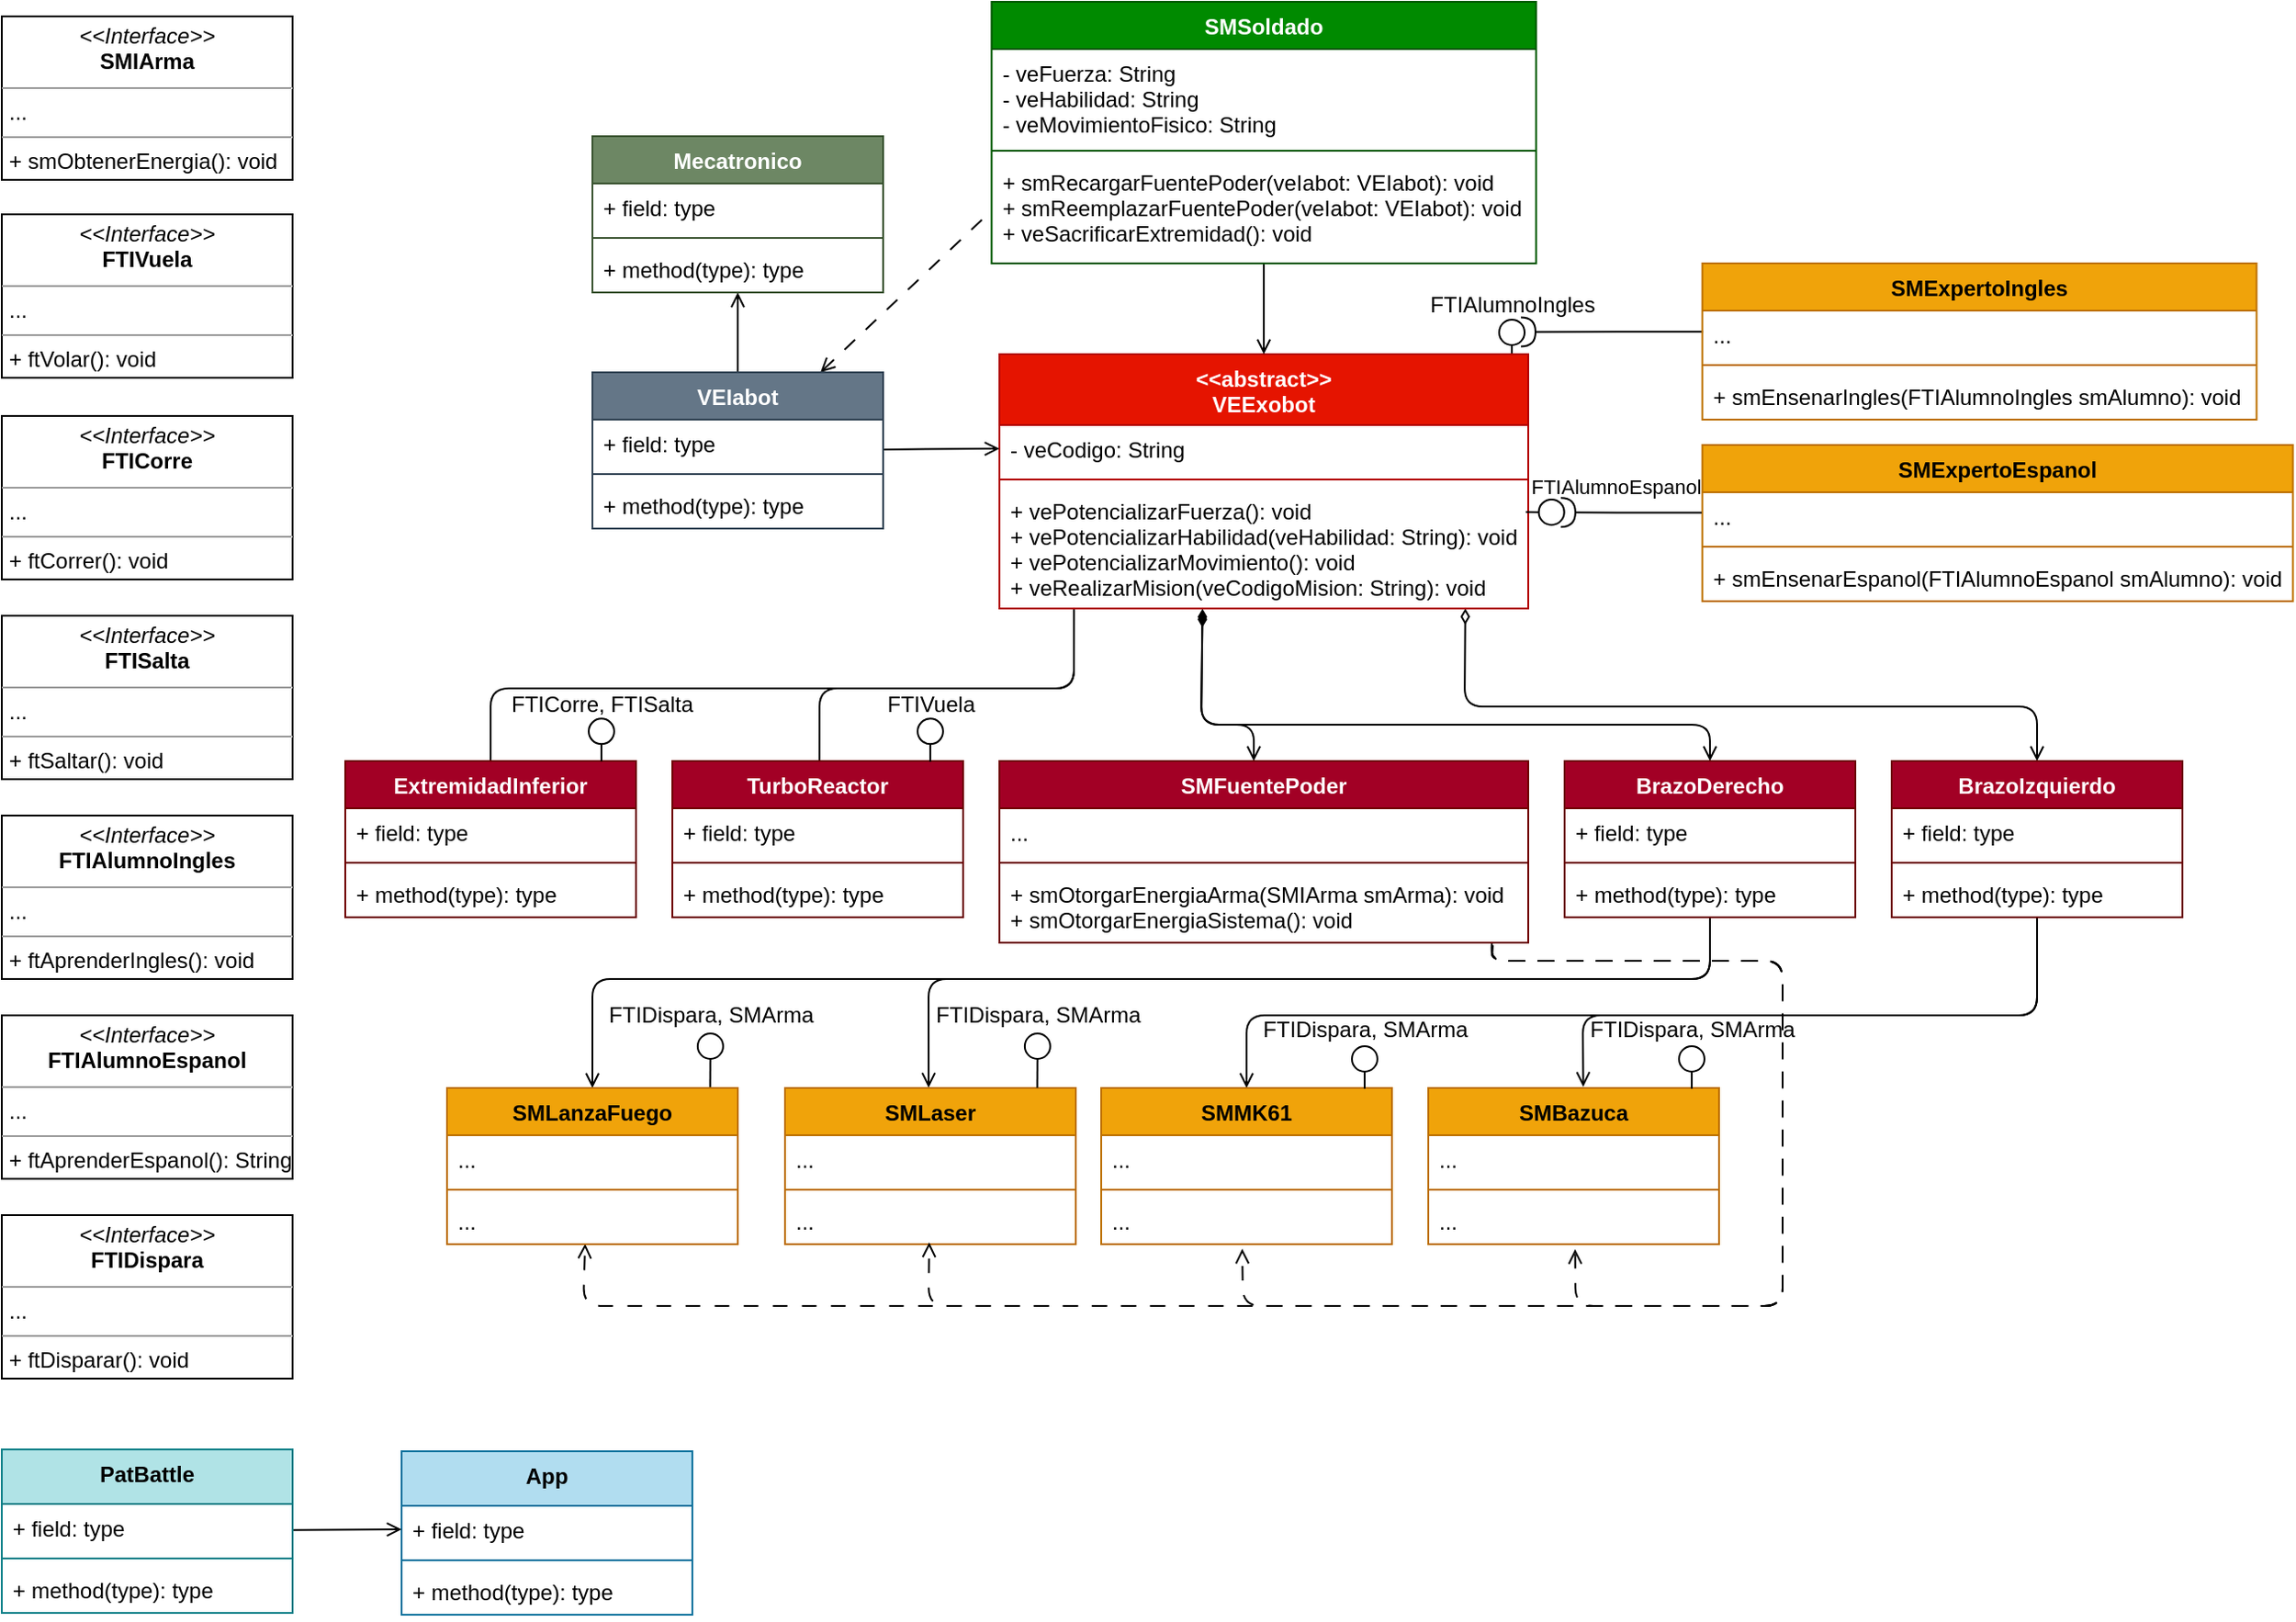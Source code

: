 <mxfile>
    <diagram id="Ngkt_RE7BkTY8LYu2mqX" name="Página-1">
        <mxGraphModel dx="354" dy="1169" grid="1" gridSize="10" guides="1" tooltips="1" connect="1" arrows="1" fold="1" page="1" pageScale="1" pageWidth="1169" pageHeight="827" background="#ffffff" math="0" shadow="0">
            <root>
                <mxCell id="0"/>
                <mxCell id="1" parent="0"/>
                <mxCell id="91" style="edgeStyle=none;html=1;strokeColor=#000000;endArrow=circle;endFill=0;" parent="1" edge="1">
                    <mxGeometry relative="1" as="geometry">
                        <mxPoint x="851" y="96" as="targetPoint"/>
                        <Array as="points">
                            <mxPoint x="851" y="96"/>
                        </Array>
                        <mxPoint x="851" y="116" as="sourcePoint"/>
                    </mxGeometry>
                </mxCell>
                <mxCell id="99" style="edgeStyle=none;html=1;entryX=0.5;entryY=0;entryDx=0;entryDy=0;strokeColor=#000000;fontColor=#000000;endArrow=none;endFill=0;exitX=0.141;exitY=1.009;exitDx=0;exitDy=0;exitPerimeter=0;" parent="1" source="5" target="26" edge="1">
                    <mxGeometry relative="1" as="geometry">
                        <Array as="points">
                            <mxPoint x="610" y="300"/>
                            <mxPoint x="289" y="300"/>
                        </Array>
                    </mxGeometry>
                </mxCell>
                <mxCell id="100" style="edgeStyle=none;html=1;entryX=0.506;entryY=-0.002;entryDx=0;entryDy=0;strokeColor=#000000;fontColor=#000000;endArrow=none;endFill=0;exitX=0.141;exitY=1.002;exitDx=0;exitDy=0;exitPerimeter=0;entryPerimeter=0;" parent="1" source="5" target="30" edge="1">
                    <mxGeometry relative="1" as="geometry">
                        <Array as="points">
                            <mxPoint x="610" y="300"/>
                            <mxPoint x="470" y="300"/>
                        </Array>
                    </mxGeometry>
                </mxCell>
                <mxCell id="101" style="edgeStyle=none;html=1;entryX=0.481;entryY=0;entryDx=0;entryDy=0;strokeColor=#000000;fontColor=#000000;endArrow=open;endFill=0;startArrow=diamondThin;startFill=1;exitX=0.384;exitY=1.023;exitDx=0;exitDy=0;exitPerimeter=0;entryPerimeter=0;" parent="1" source="5" target="34" edge="1">
                    <mxGeometry relative="1" as="geometry">
                        <Array as="points">
                            <mxPoint x="680" y="320"/>
                            <mxPoint x="709" y="320"/>
                        </Array>
                    </mxGeometry>
                </mxCell>
                <mxCell id="102" style="edgeStyle=none;html=1;entryX=0.5;entryY=0;entryDx=0;entryDy=0;strokeColor=#000000;fontColor=#000000;endArrow=open;endFill=0;startArrow=diamondThin;startFill=1;exitX=0.384;exitY=1.002;exitDx=0;exitDy=0;exitPerimeter=0;" parent="1" source="5" target="38" edge="1">
                    <mxGeometry relative="1" as="geometry">
                        <Array as="points">
                            <mxPoint x="680" y="320"/>
                            <mxPoint x="960" y="320"/>
                        </Array>
                        <mxPoint x="696" y="256" as="sourcePoint"/>
                    </mxGeometry>
                </mxCell>
                <mxCell id="103" style="edgeStyle=none;html=1;strokeColor=#000000;fontColor=#000000;startArrow=diamondThin;startFill=0;endArrow=open;endFill=0;exitX=0.881;exitY=1;exitDx=0;exitDy=0;exitPerimeter=0;entryX=0.5;entryY=0;entryDx=0;entryDy=0;" parent="1" source="5" target="42" edge="1">
                    <mxGeometry relative="1" as="geometry">
                        <mxPoint x="1010" y="330" as="targetPoint"/>
                        <Array as="points">
                            <mxPoint x="825" y="310"/>
                            <mxPoint x="1010" y="310"/>
                            <mxPoint x="1140" y="310"/>
                        </Array>
                    </mxGeometry>
                </mxCell>
                <mxCell id="2" value="&lt;&lt;abstract&gt;&gt;&#10;VEExobot" style="swimlane;fontStyle=1;align=center;verticalAlign=top;childLayout=stackLayout;horizontal=1;startSize=39;horizontalStack=0;resizeParent=1;resizeParentMax=0;resizeLast=0;collapsible=1;marginBottom=0;fillColor=#e51400;strokeColor=#B20000;fontColor=#ffffff;" parent="1" vertex="1">
                    <mxGeometry x="569" y="116" width="291" height="140" as="geometry"/>
                </mxCell>
                <mxCell id="3" value="- veCodigo: String" style="text;strokeColor=none;fillColor=none;align=left;verticalAlign=top;spacingLeft=4;spacingRight=4;overflow=hidden;rotatable=0;points=[[0,0.5],[1,0.5]];portConstraint=eastwest;fontColor=#000000;" parent="2" vertex="1">
                    <mxGeometry y="39" width="291" height="26" as="geometry"/>
                </mxCell>
                <mxCell id="4" value="" style="line;strokeWidth=1;fillColor=none;align=left;verticalAlign=middle;spacingTop=-1;spacingLeft=3;spacingRight=3;rotatable=0;labelPosition=right;points=[];portConstraint=eastwest;strokeColor=inherit;" parent="2" vertex="1">
                    <mxGeometry y="65" width="291" height="8" as="geometry"/>
                </mxCell>
                <mxCell id="5" value="+ vePotencializarFuerza(): void&#10;+ vePotencializarHabilidad(veHabilidad: String): void&#10;+ vePotencializarMovimiento(): void&#10;+ veRealizarMision(veCodigoMision: String): void" style="text;strokeColor=none;fillColor=none;align=left;verticalAlign=top;spacingLeft=4;spacingRight=4;overflow=hidden;rotatable=0;points=[[0,0.5],[1,0.5]];portConstraint=eastwest;fontColor=#000000;" parent="2" vertex="1">
                    <mxGeometry y="73" width="291" height="67" as="geometry"/>
                </mxCell>
                <mxCell id="87" style="edgeStyle=none;html=1;entryX=0.5;entryY=0;entryDx=0;entryDy=0;strokeColor=#000000;endArrow=open;endFill=0;" parent="1" source="6" target="2" edge="1">
                    <mxGeometry relative="1" as="geometry"/>
                </mxCell>
                <mxCell id="6" value="SMSoldado" style="swimlane;fontStyle=1;align=center;verticalAlign=top;childLayout=stackLayout;horizontal=1;startSize=26;horizontalStack=0;resizeParent=1;resizeParentMax=0;resizeLast=0;collapsible=1;marginBottom=0;fillColor=#008a00;strokeColor=#005700;fontColor=#ffffff;" parent="1" vertex="1">
                    <mxGeometry x="564.69" y="-78" width="299.63" height="144" as="geometry"/>
                </mxCell>
                <mxCell id="7" value="- veFuerza: String&#10;- veHabilidad: String&#10;- veMovimientoFisico: String" style="text;strokeColor=none;fillColor=none;align=left;verticalAlign=top;spacingLeft=4;spacingRight=4;overflow=hidden;rotatable=0;points=[[0,0.5],[1,0.5]];portConstraint=eastwest;fontColor=#000000;" parent="6" vertex="1">
                    <mxGeometry y="26" width="299.63" height="52" as="geometry"/>
                </mxCell>
                <mxCell id="8" value="" style="line;strokeWidth=1;fillColor=none;align=left;verticalAlign=middle;spacingTop=-1;spacingLeft=3;spacingRight=3;rotatable=0;labelPosition=right;points=[];portConstraint=eastwest;strokeColor=inherit;" parent="6" vertex="1">
                    <mxGeometry y="78" width="299.63" height="8" as="geometry"/>
                </mxCell>
                <mxCell id="9" value="+ smRecargarFuentePoder(veIabot: VEIabot): void&#10;+ smReemplazarFuentePoder(veIabot: VEIabot): void&#10;+ veSacrificarExtremidad(): void" style="text;strokeColor=none;fillColor=none;align=left;verticalAlign=top;spacingLeft=4;spacingRight=4;overflow=hidden;rotatable=0;points=[[0,0.5],[1,0.5]];portConstraint=eastwest;fontColor=#000000;" parent="6" vertex="1">
                    <mxGeometry y="86" width="299.63" height="58" as="geometry"/>
                </mxCell>
                <mxCell id="88" style="edgeStyle=none;html=1;entryX=0.5;entryY=1;entryDx=0;entryDy=0;strokeColor=#000000;endArrow=open;endFill=0;" parent="1" source="10" target="14" edge="1">
                    <mxGeometry relative="1" as="geometry"/>
                </mxCell>
                <mxCell id="89" style="edgeStyle=none;html=1;entryX=0;entryY=0.5;entryDx=0;entryDy=0;strokeColor=#000000;endArrow=open;endFill=0;" parent="1" source="10" target="3" edge="1">
                    <mxGeometry relative="1" as="geometry"/>
                </mxCell>
                <mxCell id="129" style="edgeStyle=none;html=1;entryX=0;entryY=0.5;entryDx=0;entryDy=0;fontColor=#000000;strokeColor=#000000;dashed=1;dashPattern=8 8;endArrow=none;endFill=0;startArrow=open;startFill=0;" parent="1" source="10" target="9" edge="1">
                    <mxGeometry relative="1" as="geometry">
                        <Array as="points"/>
                    </mxGeometry>
                </mxCell>
                <mxCell id="10" value="VEIabot" style="swimlane;fontStyle=1;align=center;verticalAlign=top;childLayout=stackLayout;horizontal=1;startSize=26;horizontalStack=0;resizeParent=1;resizeParentMax=0;resizeLast=0;collapsible=1;marginBottom=0;fillColor=#647687;strokeColor=#314354;fontColor=#ffffff;" parent="1" vertex="1">
                    <mxGeometry x="345" y="126" width="160" height="86" as="geometry"/>
                </mxCell>
                <mxCell id="11" value="+ field: type" style="text;strokeColor=none;fillColor=none;align=left;verticalAlign=top;spacingLeft=4;spacingRight=4;overflow=hidden;rotatable=0;points=[[0,0.5],[1,0.5]];portConstraint=eastwest;fontColor=#000000;" parent="10" vertex="1">
                    <mxGeometry y="26" width="160" height="26" as="geometry"/>
                </mxCell>
                <mxCell id="12" value="" style="line;strokeWidth=1;fillColor=none;align=left;verticalAlign=middle;spacingTop=-1;spacingLeft=3;spacingRight=3;rotatable=0;labelPosition=right;points=[];portConstraint=eastwest;strokeColor=inherit;" parent="10" vertex="1">
                    <mxGeometry y="52" width="160" height="8" as="geometry"/>
                </mxCell>
                <mxCell id="13" value="+ method(type): type" style="text;strokeColor=none;fillColor=none;align=left;verticalAlign=top;spacingLeft=4;spacingRight=4;overflow=hidden;rotatable=0;points=[[0,0.5],[1,0.5]];portConstraint=eastwest;fontColor=#000000;" parent="10" vertex="1">
                    <mxGeometry y="60" width="160" height="26" as="geometry"/>
                </mxCell>
                <mxCell id="14" value="Mecatronico" style="swimlane;fontStyle=1;align=center;verticalAlign=top;childLayout=stackLayout;horizontal=1;startSize=26;horizontalStack=0;resizeParent=1;resizeParentMax=0;resizeLast=0;collapsible=1;marginBottom=0;fillColor=#6d8764;strokeColor=#3A5431;fontColor=#ffffff;" parent="1" vertex="1">
                    <mxGeometry x="345" y="-4" width="160" height="86" as="geometry"/>
                </mxCell>
                <mxCell id="15" value="+ field: type" style="text;strokeColor=none;fillColor=none;align=left;verticalAlign=top;spacingLeft=4;spacingRight=4;overflow=hidden;rotatable=0;points=[[0,0.5],[1,0.5]];portConstraint=eastwest;fontColor=#000000;" parent="14" vertex="1">
                    <mxGeometry y="26" width="160" height="26" as="geometry"/>
                </mxCell>
                <mxCell id="16" value="" style="line;strokeWidth=1;fillColor=none;align=left;verticalAlign=middle;spacingTop=-1;spacingLeft=3;spacingRight=3;rotatable=0;labelPosition=right;points=[];portConstraint=eastwest;strokeColor=inherit;" parent="14" vertex="1">
                    <mxGeometry y="52" width="160" height="8" as="geometry"/>
                </mxCell>
                <mxCell id="17" value="+ method(type): type" style="text;strokeColor=none;fillColor=none;align=left;verticalAlign=top;spacingLeft=4;spacingRight=4;overflow=hidden;rotatable=0;points=[[0,0.5],[1,0.5]];portConstraint=eastwest;fontColor=#000000;" parent="14" vertex="1">
                    <mxGeometry y="60" width="160" height="26" as="geometry"/>
                </mxCell>
                <mxCell id="93" style="edgeStyle=none;html=1;strokeColor=#000000;fontColor=#000000;endArrow=halfCircle;endFill=0;entryX=0.732;entryY=1.09;entryDx=0;entryDy=0;entryPerimeter=0;exitX=0.001;exitY=0.446;exitDx=0;exitDy=0;exitPerimeter=0;" parent="1" source="19" edge="1">
                    <mxGeometry relative="1" as="geometry">
                        <mxPoint x="856" y="103.7" as="targetPoint"/>
                    </mxGeometry>
                </mxCell>
                <mxCell id="18" value="SMExpertoIngles" style="swimlane;fontStyle=1;align=center;verticalAlign=top;childLayout=stackLayout;horizontal=1;startSize=26;horizontalStack=0;resizeParent=1;resizeParentMax=0;resizeLast=0;collapsible=1;marginBottom=0;fillColor=#f0a30a;strokeColor=#BD7000;fontColor=#000000;" parent="1" vertex="1">
                    <mxGeometry x="955.8" y="66" width="305" height="86" as="geometry"/>
                </mxCell>
                <mxCell id="19" value="..." style="text;strokeColor=none;fillColor=none;align=left;verticalAlign=top;spacingLeft=4;spacingRight=4;overflow=hidden;rotatable=0;points=[[0,0.5],[1,0.5]];portConstraint=eastwest;fontColor=#000000;" parent="18" vertex="1">
                    <mxGeometry y="26" width="305" height="26" as="geometry"/>
                </mxCell>
                <mxCell id="20" value="" style="line;strokeWidth=1;fillColor=none;align=left;verticalAlign=middle;spacingTop=-1;spacingLeft=3;spacingRight=3;rotatable=0;labelPosition=right;points=[];portConstraint=eastwest;strokeColor=inherit;" parent="18" vertex="1">
                    <mxGeometry y="52" width="305" height="8" as="geometry"/>
                </mxCell>
                <mxCell id="21" value="+ smEnsenarIngles(FTIAlumnoIngles smAlumno): void" style="text;strokeColor=none;fillColor=none;align=left;verticalAlign=top;spacingLeft=4;spacingRight=4;overflow=hidden;rotatable=0;points=[[0,0.5],[1,0.5]];portConstraint=eastwest;fontColor=#000000;" parent="18" vertex="1">
                    <mxGeometry y="60" width="305" height="26" as="geometry"/>
                </mxCell>
                <mxCell id="22" value="SMExpertoEspanol" style="swimlane;fontStyle=1;align=center;verticalAlign=top;childLayout=stackLayout;horizontal=1;startSize=26;horizontalStack=0;resizeParent=1;resizeParentMax=0;resizeLast=0;collapsible=1;marginBottom=0;fillColor=#f0a30a;strokeColor=#BD7000;fontColor=#000000;" parent="1" vertex="1">
                    <mxGeometry x="955.8" y="166" width="325" height="86" as="geometry"/>
                </mxCell>
                <mxCell id="23" value="..." style="text;strokeColor=none;fillColor=none;align=left;verticalAlign=top;spacingLeft=4;spacingRight=4;overflow=hidden;rotatable=0;points=[[0,0.5],[1,0.5]];portConstraint=eastwest;fontColor=#000000;" parent="22" vertex="1">
                    <mxGeometry y="26" width="325" height="26" as="geometry"/>
                </mxCell>
                <mxCell id="24" value="" style="line;strokeWidth=1;fillColor=none;align=left;verticalAlign=middle;spacingTop=-1;spacingLeft=3;spacingRight=3;rotatable=0;labelPosition=right;points=[];portConstraint=eastwest;strokeColor=inherit;" parent="22" vertex="1">
                    <mxGeometry y="52" width="325" height="8" as="geometry"/>
                </mxCell>
                <mxCell id="25" value="+ smEnsenarEspanol(FTIAlumnoEspanol smAlumno): void" style="text;strokeColor=none;fillColor=none;align=left;verticalAlign=top;spacingLeft=4;spacingRight=4;overflow=hidden;rotatable=0;points=[[0,0.5],[1,0.5]];portConstraint=eastwest;fontColor=#000000;" parent="22" vertex="1">
                    <mxGeometry y="60" width="325" height="26" as="geometry"/>
                </mxCell>
                <mxCell id="26" value="ExtremidadInferior" style="swimlane;fontStyle=1;align=center;verticalAlign=top;childLayout=stackLayout;horizontal=1;startSize=26;horizontalStack=0;resizeParent=1;resizeParentMax=0;resizeLast=0;collapsible=1;marginBottom=0;fillColor=#a20025;strokeColor=#6F0000;fontColor=#ffffff;" parent="1" vertex="1">
                    <mxGeometry x="209" y="340" width="160" height="86" as="geometry"/>
                </mxCell>
                <mxCell id="27" value="+ field: type" style="text;strokeColor=none;fillColor=none;align=left;verticalAlign=top;spacingLeft=4;spacingRight=4;overflow=hidden;rotatable=0;points=[[0,0.5],[1,0.5]];portConstraint=eastwest;fontColor=#000000;" parent="26" vertex="1">
                    <mxGeometry y="26" width="160" height="26" as="geometry"/>
                </mxCell>
                <mxCell id="28" value="" style="line;strokeWidth=1;fillColor=none;align=left;verticalAlign=middle;spacingTop=-1;spacingLeft=3;spacingRight=3;rotatable=0;labelPosition=right;points=[];portConstraint=eastwest;strokeColor=inherit;" parent="26" vertex="1">
                    <mxGeometry y="52" width="160" height="8" as="geometry"/>
                </mxCell>
                <mxCell id="29" value="+ method(type): type" style="text;strokeColor=none;fillColor=none;align=left;verticalAlign=top;spacingLeft=4;spacingRight=4;overflow=hidden;rotatable=0;points=[[0,0.5],[1,0.5]];portConstraint=eastwest;fontColor=#000000;" parent="26" vertex="1">
                    <mxGeometry y="60" width="160" height="26" as="geometry"/>
                </mxCell>
                <mxCell id="30" value="TurboReactor" style="swimlane;fontStyle=1;align=center;verticalAlign=top;childLayout=stackLayout;horizontal=1;startSize=26;horizontalStack=0;resizeParent=1;resizeParentMax=0;resizeLast=0;collapsible=1;marginBottom=0;fillColor=#a20025;strokeColor=#6F0000;fontColor=#ffffff;" parent="1" vertex="1">
                    <mxGeometry x="389" y="340" width="160" height="86" as="geometry"/>
                </mxCell>
                <mxCell id="31" value="+ field: type" style="text;strokeColor=none;fillColor=none;align=left;verticalAlign=top;spacingLeft=4;spacingRight=4;overflow=hidden;rotatable=0;points=[[0,0.5],[1,0.5]];portConstraint=eastwest;fontColor=#000000;" parent="30" vertex="1">
                    <mxGeometry y="26" width="160" height="26" as="geometry"/>
                </mxCell>
                <mxCell id="32" value="" style="line;strokeWidth=1;fillColor=none;align=left;verticalAlign=middle;spacingTop=-1;spacingLeft=3;spacingRight=3;rotatable=0;labelPosition=right;points=[];portConstraint=eastwest;strokeColor=inherit;" parent="30" vertex="1">
                    <mxGeometry y="52" width="160" height="8" as="geometry"/>
                </mxCell>
                <mxCell id="33" value="+ method(type): type" style="text;strokeColor=none;fillColor=none;align=left;verticalAlign=top;spacingLeft=4;spacingRight=4;overflow=hidden;rotatable=0;points=[[0,0.5],[1,0.5]];portConstraint=eastwest;fontColor=#000000;" parent="30" vertex="1">
                    <mxGeometry y="60" width="160" height="26" as="geometry"/>
                </mxCell>
                <mxCell id="138" style="edgeStyle=none;html=1;strokeColor=#000000;entryX=0.475;entryY=0.989;entryDx=0;entryDy=0;entryPerimeter=0;dashed=1;dashPattern=8 8;endArrow=open;endFill=0;exitX=0.933;exitY=1.035;exitDx=0;exitDy=0;exitPerimeter=0;" edge="1" parent="1" source="37" target="49">
                    <mxGeometry relative="1" as="geometry">
                        <mxPoint x="340" y="610" as="targetPoint"/>
                        <Array as="points">
                            <mxPoint x="840" y="450"/>
                            <mxPoint x="1000" y="450"/>
                            <mxPoint x="1000" y="640"/>
                            <mxPoint x="340" y="640"/>
                        </Array>
                    </mxGeometry>
                </mxCell>
                <mxCell id="34" value="SMFuentePoder" style="swimlane;fontStyle=1;align=center;verticalAlign=top;childLayout=stackLayout;horizontal=1;startSize=26;horizontalStack=0;resizeParent=1;resizeParentMax=0;resizeLast=0;collapsible=1;marginBottom=0;fillColor=#a20025;strokeColor=#6F0000;fontColor=#ffffff;" parent="1" vertex="1">
                    <mxGeometry x="569" y="340" width="291" height="100" as="geometry"/>
                </mxCell>
                <mxCell id="35" value="..." style="text;strokeColor=none;fillColor=none;align=left;verticalAlign=top;spacingLeft=4;spacingRight=4;overflow=hidden;rotatable=0;points=[[0,0.5],[1,0.5]];portConstraint=eastwest;fontColor=#000000;" parent="34" vertex="1">
                    <mxGeometry y="26" width="291" height="26" as="geometry"/>
                </mxCell>
                <mxCell id="36" value="" style="line;strokeWidth=1;fillColor=none;align=left;verticalAlign=middle;spacingTop=-1;spacingLeft=3;spacingRight=3;rotatable=0;labelPosition=right;points=[];portConstraint=eastwest;strokeColor=inherit;" parent="34" vertex="1">
                    <mxGeometry y="52" width="291" height="8" as="geometry"/>
                </mxCell>
                <mxCell id="37" value="+ smOtorgarEnergiaArma(SMIArma smArma): void&#10;+ smOtorgarEnergiaSistema(): void" style="text;strokeColor=none;fillColor=none;align=left;verticalAlign=top;spacingLeft=4;spacingRight=4;overflow=hidden;rotatable=0;points=[[0,0.5],[1,0.5]];portConstraint=eastwest;fontColor=#000000;" parent="34" vertex="1">
                    <mxGeometry y="60" width="291" height="40" as="geometry"/>
                </mxCell>
                <mxCell id="105" style="edgeStyle=none;html=1;entryX=0.5;entryY=0;entryDx=0;entryDy=0;strokeColor=#000000;fontColor=#000000;startArrow=none;startFill=0;endArrow=open;endFill=0;" parent="1" source="38" target="46" edge="1">
                    <mxGeometry relative="1" as="geometry">
                        <Array as="points">
                            <mxPoint x="960" y="460"/>
                            <mxPoint x="345" y="460"/>
                        </Array>
                    </mxGeometry>
                </mxCell>
                <mxCell id="106" style="edgeStyle=none;html=1;entryX=0.494;entryY=-0.002;entryDx=0;entryDy=0;strokeColor=#000000;fontColor=#000000;startArrow=none;startFill=0;endArrow=open;endFill=0;entryPerimeter=0;" parent="1" source="38" target="50" edge="1">
                    <mxGeometry relative="1" as="geometry">
                        <Array as="points">
                            <mxPoint x="960" y="460"/>
                            <mxPoint x="530" y="460"/>
                        </Array>
                    </mxGeometry>
                </mxCell>
                <mxCell id="38" value="BrazoDerecho" style="swimlane;fontStyle=1;align=center;verticalAlign=top;childLayout=stackLayout;horizontal=1;startSize=26;horizontalStack=0;resizeParent=1;resizeParentMax=0;resizeLast=0;collapsible=1;marginBottom=0;fillColor=#a20025;strokeColor=#6F0000;fontColor=#ffffff;" parent="1" vertex="1">
                    <mxGeometry x="880" y="340" width="160" height="86" as="geometry"/>
                </mxCell>
                <mxCell id="39" value="+ field: type" style="text;strokeColor=none;fillColor=none;align=left;verticalAlign=top;spacingLeft=4;spacingRight=4;overflow=hidden;rotatable=0;points=[[0,0.5],[1,0.5]];portConstraint=eastwest;fontColor=#000000;" parent="38" vertex="1">
                    <mxGeometry y="26" width="160" height="26" as="geometry"/>
                </mxCell>
                <mxCell id="40" value="" style="line;strokeWidth=1;fillColor=none;align=left;verticalAlign=middle;spacingTop=-1;spacingLeft=3;spacingRight=3;rotatable=0;labelPosition=right;points=[];portConstraint=eastwest;strokeColor=inherit;" parent="38" vertex="1">
                    <mxGeometry y="52" width="160" height="8" as="geometry"/>
                </mxCell>
                <mxCell id="41" value="+ method(type): type" style="text;strokeColor=none;fillColor=none;align=left;verticalAlign=top;spacingLeft=4;spacingRight=4;overflow=hidden;rotatable=0;points=[[0,0.5],[1,0.5]];portConstraint=eastwest;fontColor=#000000;" parent="38" vertex="1">
                    <mxGeometry y="60" width="160" height="26" as="geometry"/>
                </mxCell>
                <mxCell id="107" style="edgeStyle=none;html=1;entryX=0.5;entryY=0;entryDx=0;entryDy=0;strokeColor=#000000;fontColor=#000000;startArrow=none;startFill=0;endArrow=open;endFill=0;" parent="1" source="42" target="54" edge="1">
                    <mxGeometry relative="1" as="geometry">
                        <Array as="points">
                            <mxPoint x="1140" y="480"/>
                            <mxPoint x="705" y="480"/>
                        </Array>
                    </mxGeometry>
                </mxCell>
                <mxCell id="108" style="edgeStyle=none;html=1;entryX=0.533;entryY=-0.008;entryDx=0;entryDy=0;entryPerimeter=0;strokeColor=#000000;fontColor=#000000;startArrow=none;startFill=0;endArrow=open;endFill=0;" parent="1" source="42" target="58" edge="1">
                    <mxGeometry relative="1" as="geometry">
                        <Array as="points">
                            <mxPoint x="1140" y="480"/>
                            <mxPoint x="890" y="480"/>
                        </Array>
                    </mxGeometry>
                </mxCell>
                <mxCell id="42" value="BrazoIzquierdo" style="swimlane;fontStyle=1;align=center;verticalAlign=top;childLayout=stackLayout;horizontal=1;startSize=26;horizontalStack=0;resizeParent=1;resizeParentMax=0;resizeLast=0;collapsible=1;marginBottom=0;fillColor=#a20025;strokeColor=#6F0000;fontColor=#ffffff;" parent="1" vertex="1">
                    <mxGeometry x="1060" y="340" width="160" height="86" as="geometry"/>
                </mxCell>
                <mxCell id="43" value="+ field: type" style="text;strokeColor=none;fillColor=none;align=left;verticalAlign=top;spacingLeft=4;spacingRight=4;overflow=hidden;rotatable=0;points=[[0,0.5],[1,0.5]];portConstraint=eastwest;fontColor=#000000;" parent="42" vertex="1">
                    <mxGeometry y="26" width="160" height="26" as="geometry"/>
                </mxCell>
                <mxCell id="44" value="" style="line;strokeWidth=1;fillColor=none;align=left;verticalAlign=middle;spacingTop=-1;spacingLeft=3;spacingRight=3;rotatable=0;labelPosition=right;points=[];portConstraint=eastwest;strokeColor=inherit;" parent="42" vertex="1">
                    <mxGeometry y="52" width="160" height="8" as="geometry"/>
                </mxCell>
                <mxCell id="45" value="+ method(type): type" style="text;strokeColor=none;fillColor=none;align=left;verticalAlign=top;spacingLeft=4;spacingRight=4;overflow=hidden;rotatable=0;points=[[0,0.5],[1,0.5]];portConstraint=eastwest;fontColor=#000000;" parent="42" vertex="1">
                    <mxGeometry y="60" width="160" height="26" as="geometry"/>
                </mxCell>
                <mxCell id="116" style="edgeStyle=none;html=1;exitX=0.905;exitY=0.01;exitDx=0;exitDy=0;strokeColor=#000000;fontColor=#000000;startArrow=none;startFill=0;endArrow=circle;endFill=0;exitPerimeter=0;" parent="1" edge="1">
                    <mxGeometry relative="1" as="geometry">
                        <mxPoint x="410" y="489" as="targetPoint"/>
                        <mxPoint x="409.8" y="519.86" as="sourcePoint"/>
                    </mxGeometry>
                </mxCell>
                <mxCell id="46" value="SMLanzaFuego" style="swimlane;fontStyle=1;align=center;verticalAlign=top;childLayout=stackLayout;horizontal=1;startSize=26;horizontalStack=0;resizeParent=1;resizeParentMax=0;resizeLast=0;collapsible=1;marginBottom=0;fillColor=#f0a30a;strokeColor=#BD7000;fontColor=#000000;" parent="1" vertex="1">
                    <mxGeometry x="265" y="520" width="160" height="86" as="geometry"/>
                </mxCell>
                <mxCell id="47" value="..." style="text;strokeColor=none;fillColor=none;align=left;verticalAlign=top;spacingLeft=4;spacingRight=4;overflow=hidden;rotatable=0;points=[[0,0.5],[1,0.5]];portConstraint=eastwest;fontColor=#000000;" parent="46" vertex="1">
                    <mxGeometry y="26" width="160" height="26" as="geometry"/>
                </mxCell>
                <mxCell id="48" value="" style="line;strokeWidth=1;fillColor=none;align=left;verticalAlign=middle;spacingTop=-1;spacingLeft=3;spacingRight=3;rotatable=0;labelPosition=right;points=[];portConstraint=eastwest;strokeColor=inherit;" parent="46" vertex="1">
                    <mxGeometry y="52" width="160" height="8" as="geometry"/>
                </mxCell>
                <mxCell id="49" value="..." style="text;strokeColor=none;fillColor=none;align=left;verticalAlign=top;spacingLeft=4;spacingRight=4;overflow=hidden;rotatable=0;points=[[0,0.5],[1,0.5]];portConstraint=eastwest;fontColor=#000000;" parent="46" vertex="1">
                    <mxGeometry y="60" width="160" height="26" as="geometry"/>
                </mxCell>
                <mxCell id="50" value="SMLaser" style="swimlane;fontStyle=1;align=center;verticalAlign=top;childLayout=stackLayout;horizontal=1;startSize=26;horizontalStack=0;resizeParent=1;resizeParentMax=0;resizeLast=0;collapsible=1;marginBottom=0;fillColor=#f0a30a;strokeColor=#BD7000;fontColor=#000000;" parent="1" vertex="1">
                    <mxGeometry x="451" y="520" width="160" height="86" as="geometry"/>
                </mxCell>
                <mxCell id="51" value="..." style="text;strokeColor=none;fillColor=none;align=left;verticalAlign=top;spacingLeft=4;spacingRight=4;overflow=hidden;rotatable=0;points=[[0,0.5],[1,0.5]];portConstraint=eastwest;fontColor=#000000;" parent="50" vertex="1">
                    <mxGeometry y="26" width="160" height="26" as="geometry"/>
                </mxCell>
                <mxCell id="52" value="" style="line;strokeWidth=1;fillColor=none;align=left;verticalAlign=middle;spacingTop=-1;spacingLeft=3;spacingRight=3;rotatable=0;labelPosition=right;points=[];portConstraint=eastwest;strokeColor=inherit;" parent="50" vertex="1">
                    <mxGeometry y="52" width="160" height="8" as="geometry"/>
                </mxCell>
                <mxCell id="53" value="..." style="text;strokeColor=none;fillColor=none;align=left;verticalAlign=top;spacingLeft=4;spacingRight=4;overflow=hidden;rotatable=0;points=[[0,0.5],[1,0.5]];portConstraint=eastwest;fontColor=#000000;" parent="50" vertex="1">
                    <mxGeometry y="60" width="160" height="26" as="geometry"/>
                </mxCell>
                <mxCell id="54" value="SMMK61" style="swimlane;fontStyle=1;align=center;verticalAlign=top;childLayout=stackLayout;horizontal=1;startSize=26;horizontalStack=0;resizeParent=1;resizeParentMax=0;resizeLast=0;collapsible=1;marginBottom=0;fillColor=#f0a30a;strokeColor=#BD7000;fontColor=#000000;" parent="1" vertex="1">
                    <mxGeometry x="625" y="520" width="160" height="86" as="geometry"/>
                </mxCell>
                <mxCell id="55" value="..." style="text;strokeColor=none;fillColor=none;align=left;verticalAlign=top;spacingLeft=4;spacingRight=4;overflow=hidden;rotatable=0;points=[[0,0.5],[1,0.5]];portConstraint=eastwest;fontColor=#000000;" parent="54" vertex="1">
                    <mxGeometry y="26" width="160" height="26" as="geometry"/>
                </mxCell>
                <mxCell id="56" value="" style="line;strokeWidth=1;fillColor=none;align=left;verticalAlign=middle;spacingTop=-1;spacingLeft=3;spacingRight=3;rotatable=0;labelPosition=right;points=[];portConstraint=eastwest;strokeColor=inherit;" parent="54" vertex="1">
                    <mxGeometry y="52" width="160" height="8" as="geometry"/>
                </mxCell>
                <mxCell id="57" value="..." style="text;strokeColor=none;fillColor=none;align=left;verticalAlign=top;spacingLeft=4;spacingRight=4;overflow=hidden;rotatable=0;points=[[0,0.5],[1,0.5]];portConstraint=eastwest;fontColor=#000000;" parent="54" vertex="1">
                    <mxGeometry y="60" width="160" height="26" as="geometry"/>
                </mxCell>
                <mxCell id="58" value="SMBazuca" style="swimlane;fontStyle=1;align=center;verticalAlign=top;childLayout=stackLayout;horizontal=1;startSize=26;horizontalStack=0;resizeParent=1;resizeParentMax=0;resizeLast=0;collapsible=1;marginBottom=0;fillColor=#f0a30a;strokeColor=#BD7000;fontColor=#000000;" parent="1" vertex="1">
                    <mxGeometry x="805" y="520" width="160" height="86" as="geometry"/>
                </mxCell>
                <mxCell id="59" value="..." style="text;strokeColor=none;fillColor=none;align=left;verticalAlign=top;spacingLeft=4;spacingRight=4;overflow=hidden;rotatable=0;points=[[0,0.5],[1,0.5]];portConstraint=eastwest;fontColor=#000000;" parent="58" vertex="1">
                    <mxGeometry y="26" width="160" height="26" as="geometry"/>
                </mxCell>
                <mxCell id="60" value="" style="line;strokeWidth=1;fillColor=none;align=left;verticalAlign=middle;spacingTop=-1;spacingLeft=3;spacingRight=3;rotatable=0;labelPosition=right;points=[];portConstraint=eastwest;strokeColor=inherit;" parent="58" vertex="1">
                    <mxGeometry y="52" width="160" height="8" as="geometry"/>
                </mxCell>
                <mxCell id="61" value="..." style="text;strokeColor=none;fillColor=none;align=left;verticalAlign=top;spacingLeft=4;spacingRight=4;overflow=hidden;rotatable=0;points=[[0,0.5],[1,0.5]];portConstraint=eastwest;fontColor=#000000;" parent="58" vertex="1">
                    <mxGeometry y="60" width="160" height="26" as="geometry"/>
                </mxCell>
                <mxCell id="66" value="&lt;p style=&quot;margin:0px;margin-top:4px;text-align:center;&quot;&gt;&lt;i&gt;&amp;lt;&amp;lt;Interface&amp;gt;&amp;gt;&lt;/i&gt;&lt;br&gt;&lt;b&gt;FTIVuela&lt;/b&gt;&lt;/p&gt;&lt;hr size=&quot;1&quot;&gt;&lt;p style=&quot;margin:0px;margin-left:4px;&quot;&gt;...&lt;/p&gt;&lt;hr size=&quot;1&quot;&gt;&lt;p style=&quot;margin:0px;margin-left:4px;&quot;&gt;+ ftVolar(): void&lt;br&gt;&lt;/p&gt;" style="verticalAlign=top;align=left;overflow=fill;fontSize=12;fontFamily=Helvetica;html=1;fontColor=#000000;fillColor=none;strokeColor=#000000;" parent="1" vertex="1">
                    <mxGeometry x="20" y="39" width="160" height="90" as="geometry"/>
                </mxCell>
                <mxCell id="72" value="App" style="swimlane;fontStyle=1;align=center;verticalAlign=top;childLayout=stackLayout;horizontal=1;startSize=30;horizontalStack=0;resizeParent=1;resizeParentMax=0;resizeLast=0;collapsible=1;marginBottom=0;fillColor=#b1ddf0;strokeColor=#10739e;fontColor=#000000;" parent="1" vertex="1">
                    <mxGeometry x="240" y="720" width="160" height="90" as="geometry"/>
                </mxCell>
                <mxCell id="73" value="+ field: type" style="text;strokeColor=none;fillColor=none;align=left;verticalAlign=top;spacingLeft=4;spacingRight=4;overflow=hidden;rotatable=0;points=[[0,0.5],[1,0.5]];portConstraint=eastwest;fontColor=#000000;" parent="72" vertex="1">
                    <mxGeometry y="30" width="160" height="26" as="geometry"/>
                </mxCell>
                <mxCell id="74" value="" style="line;strokeWidth=1;fillColor=none;align=left;verticalAlign=middle;spacingTop=-1;spacingLeft=3;spacingRight=3;rotatable=0;labelPosition=right;points=[];portConstraint=eastwest;strokeColor=inherit;" parent="72" vertex="1">
                    <mxGeometry y="56" width="160" height="8" as="geometry"/>
                </mxCell>
                <mxCell id="75" value="+ method(type): type" style="text;strokeColor=none;fillColor=none;align=left;verticalAlign=top;spacingLeft=4;spacingRight=4;overflow=hidden;rotatable=0;points=[[0,0.5],[1,0.5]];portConstraint=eastwest;fontColor=#000000;" parent="72" vertex="1">
                    <mxGeometry y="64" width="160" height="26" as="geometry"/>
                </mxCell>
                <mxCell id="113" style="edgeStyle=none;html=1;entryX=0;entryY=0.5;entryDx=0;entryDy=0;strokeColor=#000000;fontColor=#000000;startArrow=none;startFill=0;endArrow=open;endFill=0;" parent="1" source="76" target="73" edge="1">
                    <mxGeometry relative="1" as="geometry"/>
                </mxCell>
                <mxCell id="76" value="PatBattle" style="swimlane;fontStyle=1;align=center;verticalAlign=top;childLayout=stackLayout;horizontal=1;startSize=30;horizontalStack=0;resizeParent=1;resizeParentMax=0;resizeLast=0;collapsible=1;marginBottom=0;fillColor=#b0e3e6;strokeColor=#0e8088;fontColor=#000000;" parent="1" vertex="1">
                    <mxGeometry x="20" y="719" width="160" height="90" as="geometry"/>
                </mxCell>
                <mxCell id="77" value="+ field: type" style="text;strokeColor=none;fillColor=none;align=left;verticalAlign=top;spacingLeft=4;spacingRight=4;overflow=hidden;rotatable=0;points=[[0,0.5],[1,0.5]];portConstraint=eastwest;fontColor=#000000;" parent="76" vertex="1">
                    <mxGeometry y="30" width="160" height="26" as="geometry"/>
                </mxCell>
                <mxCell id="78" value="" style="line;strokeWidth=1;fillColor=none;align=left;verticalAlign=middle;spacingTop=-1;spacingLeft=3;spacingRight=3;rotatable=0;labelPosition=right;points=[];portConstraint=eastwest;strokeColor=inherit;" parent="76" vertex="1">
                    <mxGeometry y="56" width="160" height="8" as="geometry"/>
                </mxCell>
                <mxCell id="79" value="+ method(type): type" style="text;strokeColor=none;fillColor=none;align=left;verticalAlign=top;spacingLeft=4;spacingRight=4;overflow=hidden;rotatable=0;points=[[0,0.5],[1,0.5]];portConstraint=eastwest;fontColor=#000000;" parent="76" vertex="1">
                    <mxGeometry y="64" width="160" height="26" as="geometry"/>
                </mxCell>
                <mxCell id="81" value="&lt;p style=&quot;margin:0px;margin-top:4px;text-align:center;&quot;&gt;&lt;i&gt;&amp;lt;&amp;lt;Interface&amp;gt;&amp;gt;&lt;/i&gt;&lt;br&gt;&lt;b&gt;FTICorre&lt;/b&gt;&lt;br&gt;&lt;/p&gt;&lt;hr size=&quot;1&quot;&gt;&lt;p style=&quot;margin:0px;margin-left:4px;&quot;&gt;...&lt;/p&gt;&lt;hr size=&quot;1&quot;&gt;&lt;p style=&quot;margin:0px;margin-left:4px;&quot;&gt;+ ftCorrer(): void&lt;br&gt;&lt;/p&gt;" style="verticalAlign=top;align=left;overflow=fill;fontSize=12;fontFamily=Helvetica;html=1;fontColor=#000000;fillColor=none;strokeColor=#000000;" parent="1" vertex="1">
                    <mxGeometry x="20" y="150" width="160" height="90" as="geometry"/>
                </mxCell>
                <mxCell id="82" value="&lt;p style=&quot;margin:0px;margin-top:4px;text-align:center;&quot;&gt;&lt;i&gt;&amp;lt;&amp;lt;Interface&amp;gt;&amp;gt;&lt;/i&gt;&lt;br&gt;&lt;b&gt;FTISalta&lt;/b&gt;&lt;br&gt;&lt;/p&gt;&lt;hr size=&quot;1&quot;&gt;&lt;p style=&quot;margin:0px;margin-left:4px;&quot;&gt;...&lt;/p&gt;&lt;hr size=&quot;1&quot;&gt;&lt;p style=&quot;margin:0px;margin-left:4px;&quot;&gt;+ ftSaltar(): void&lt;br&gt;&lt;/p&gt;" style="verticalAlign=top;align=left;overflow=fill;fontSize=12;fontFamily=Helvetica;html=1;fontColor=#000000;fillColor=none;strokeColor=#000000;" parent="1" vertex="1">
                    <mxGeometry x="20" y="260" width="160" height="90" as="geometry"/>
                </mxCell>
                <mxCell id="84" value="&lt;p style=&quot;margin:0px;margin-top:4px;text-align:center;&quot;&gt;&lt;i&gt;&amp;lt;&amp;lt;Interface&amp;gt;&amp;gt;&lt;/i&gt;&lt;br&gt;&lt;b&gt;FTIAlumnoIngles&lt;/b&gt;&lt;br&gt;&lt;/p&gt;&lt;hr size=&quot;1&quot;&gt;&lt;p style=&quot;margin:0px;margin-left:4px;&quot;&gt;...&lt;/p&gt;&lt;hr size=&quot;1&quot;&gt;&lt;p style=&quot;margin:0px;margin-left:4px;&quot;&gt;+ ftAprenderIngles(): void&lt;br&gt;&lt;/p&gt;" style="verticalAlign=top;align=left;overflow=fill;fontSize=12;fontFamily=Helvetica;html=1;fontColor=#000000;fillColor=none;strokeColor=#000000;" parent="1" vertex="1">
                    <mxGeometry x="20" y="370" width="160" height="90" as="geometry"/>
                </mxCell>
                <mxCell id="85" value="&lt;p style=&quot;margin:0px;margin-top:4px;text-align:center;&quot;&gt;&lt;i&gt;&amp;lt;&amp;lt;Interface&amp;gt;&amp;gt;&lt;/i&gt;&lt;br&gt;&lt;b&gt;FTIAlumnoEspanol&lt;/b&gt;&lt;br&gt;&lt;/p&gt;&lt;hr size=&quot;1&quot;&gt;&lt;p style=&quot;margin:0px;margin-left:4px;&quot;&gt;...&lt;br&gt;&lt;/p&gt;&lt;hr size=&quot;1&quot;&gt;&lt;p style=&quot;margin:0px;margin-left:4px;&quot;&gt;+ ftAprenderEspanol(): String&lt;br&gt;&lt;/p&gt;" style="verticalAlign=top;align=left;overflow=fill;fontSize=12;fontFamily=Helvetica;html=1;fontColor=#000000;fillColor=none;strokeColor=#000000;" parent="1" vertex="1">
                    <mxGeometry x="20" y="480" width="160" height="90" as="geometry"/>
                </mxCell>
                <mxCell id="86" value="&lt;p style=&quot;margin:0px;margin-top:4px;text-align:center;&quot;&gt;&lt;i&gt;&amp;lt;&amp;lt;Interface&amp;gt;&amp;gt;&lt;/i&gt;&lt;br&gt;&lt;b&gt;FTIDispara&lt;/b&gt;&lt;br&gt;&lt;/p&gt;&lt;hr size=&quot;1&quot;&gt;&lt;p style=&quot;margin:0px;margin-left:4px;&quot;&gt;...&lt;/p&gt;&lt;hr size=&quot;1&quot;&gt;&lt;p style=&quot;margin:0px;margin-left:4px;&quot;&gt;+ ftDisparar(): void&lt;br&gt;&lt;/p&gt;" style="verticalAlign=top;align=left;overflow=fill;fontSize=12;fontFamily=Helvetica;html=1;fontColor=#000000;fillColor=none;strokeColor=#000000;" parent="1" vertex="1">
                    <mxGeometry x="20" y="590" width="160" height="90" as="geometry"/>
                </mxCell>
                <mxCell id="94" value="&lt;font color=&quot;#000000&quot;&gt;FTIAlumnoIngles&lt;/font&gt;" style="text;html=1;align=center;verticalAlign=middle;resizable=0;points=[];autosize=1;strokeColor=none;fillColor=none;" parent="1" vertex="1">
                    <mxGeometry x="796" y="74" width="110" height="30" as="geometry"/>
                </mxCell>
                <mxCell id="95" style="edgeStyle=none;html=1;strokeColor=#000000;fontColor=#000000;endArrow=circle;endFill=0;exitX=0.993;exitY=0.208;exitDx=0;exitDy=0;exitPerimeter=0;" parent="1" edge="1">
                    <mxGeometry relative="1" as="geometry">
                        <mxPoint x="880.8" y="203" as="targetPoint"/>
                        <mxPoint x="858.68" y="202.936" as="sourcePoint"/>
                    </mxGeometry>
                </mxCell>
                <mxCell id="97" style="edgeStyle=none;html=1;strokeColor=#000000;fontColor=#000000;endArrow=halfCircle;endFill=0;exitX=0.897;exitY=1.077;exitDx=0;exitDy=0;entryX=0.251;entryY=1.072;entryDx=0;entryDy=0;entryPerimeter=0;exitPerimeter=0;" parent="1" edge="1">
                    <mxGeometry relative="1" as="geometry">
                        <mxPoint x="877.92" y="203.16" as="targetPoint"/>
                        <mxPoint x="955.44" y="203.31" as="sourcePoint"/>
                    </mxGeometry>
                </mxCell>
                <mxCell id="98" value="&lt;font style=&quot;font-size: 11px;&quot; color=&quot;#000000&quot;&gt;FTIAlumnoEspanol&lt;/font&gt;" style="text;html=1;align=center;verticalAlign=middle;resizable=0;points=[];autosize=1;strokeColor=none;fillColor=none;" parent="1" vertex="1">
                    <mxGeometry x="848" y="174" width="120" height="30" as="geometry"/>
                </mxCell>
                <mxCell id="117" value="FTIDispara, SMArma" style="text;html=1;align=center;verticalAlign=middle;resizable=0;points=[];autosize=1;strokeColor=none;fillColor=none;fontColor=#000000;" parent="1" vertex="1">
                    <mxGeometry x="340" y="465" width="140" height="30" as="geometry"/>
                </mxCell>
                <mxCell id="119" style="edgeStyle=none;html=1;exitX=0.905;exitY=0.01;exitDx=0;exitDy=0;strokeColor=#000000;fontColor=#000000;startArrow=none;startFill=0;endArrow=circle;endFill=0;exitPerimeter=0;" parent="1" edge="1">
                    <mxGeometry relative="1" as="geometry">
                        <mxPoint x="590" y="489" as="targetPoint"/>
                        <mxPoint x="589.8" y="519.86" as="sourcePoint"/>
                    </mxGeometry>
                </mxCell>
                <mxCell id="120" value="FTIDispara, SMArma" style="text;html=1;align=center;verticalAlign=middle;resizable=0;points=[];autosize=1;strokeColor=none;fillColor=none;fontColor=#000000;" parent="1" vertex="1">
                    <mxGeometry x="520" y="465" width="140" height="30" as="geometry"/>
                </mxCell>
                <mxCell id="121" style="edgeStyle=none;html=1;strokeColor=#000000;fontColor=#000000;startArrow=none;startFill=0;endArrow=circle;endFill=0;exitX=0.906;exitY=0.004;exitDx=0;exitDy=0;exitPerimeter=0;" parent="1" source="54" edge="1">
                    <mxGeometry relative="1" as="geometry">
                        <mxPoint x="770" y="496" as="targetPoint"/>
                        <mxPoint x="770" y="520" as="sourcePoint"/>
                    </mxGeometry>
                </mxCell>
                <mxCell id="122" value="FTIDispara, SMArma" style="text;html=1;align=center;verticalAlign=middle;resizable=0;points=[];autosize=1;strokeColor=none;fillColor=none;fontColor=#000000;" parent="1" vertex="1">
                    <mxGeometry x="700" y="473" width="140" height="30" as="geometry"/>
                </mxCell>
                <mxCell id="123" style="edgeStyle=none;html=1;strokeColor=#000000;fontColor=#000000;startArrow=none;startFill=0;endArrow=circle;endFill=0;exitX=0.906;exitY=0.004;exitDx=0;exitDy=0;exitPerimeter=0;" parent="1" edge="1">
                    <mxGeometry relative="1" as="geometry">
                        <mxPoint x="950" y="496.0" as="targetPoint"/>
                        <mxPoint x="949.96" y="520.344" as="sourcePoint"/>
                    </mxGeometry>
                </mxCell>
                <mxCell id="124" value="FTIDispara, SMArma" style="text;html=1;align=center;verticalAlign=middle;resizable=0;points=[];autosize=1;strokeColor=none;fillColor=none;fontColor=#000000;" parent="1" vertex="1">
                    <mxGeometry x="880" y="473" width="140" height="30" as="geometry"/>
                </mxCell>
                <mxCell id="125" style="edgeStyle=none;html=1;strokeColor=#000000;fontColor=#000000;startArrow=none;startFill=0;endArrow=circle;endFill=0;exitX=0.881;exitY=0.002;exitDx=0;exitDy=0;exitPerimeter=0;" parent="1" source="26" edge="1">
                    <mxGeometry relative="1" as="geometry">
                        <mxPoint x="350" y="315.66" as="targetPoint"/>
                        <mxPoint x="349.96" y="340.004" as="sourcePoint"/>
                    </mxGeometry>
                </mxCell>
                <mxCell id="126" value="FTICorre, FTISalta" style="text;html=1;align=center;verticalAlign=middle;resizable=0;points=[];autosize=1;strokeColor=none;fillColor=none;fontColor=#000000;" parent="1" vertex="1">
                    <mxGeometry x="290" y="293.66" width="120" height="30" as="geometry"/>
                </mxCell>
                <mxCell id="127" style="edgeStyle=none;html=1;strokeColor=#000000;fontColor=#000000;startArrow=none;startFill=0;endArrow=circle;endFill=0;exitX=0.887;exitY=0.004;exitDx=0;exitDy=0;exitPerimeter=0;" parent="1" source="30" edge="1">
                    <mxGeometry relative="1" as="geometry">
                        <mxPoint x="531" y="315.66" as="targetPoint"/>
                        <mxPoint x="530.96" y="340.004" as="sourcePoint"/>
                    </mxGeometry>
                </mxCell>
                <mxCell id="128" value="FTIVuela" style="text;html=1;align=center;verticalAlign=middle;resizable=0;points=[];autosize=1;strokeColor=none;fillColor=none;fontColor=#000000;" parent="1" vertex="1">
                    <mxGeometry x="496" y="293.66" width="70" height="30" as="geometry"/>
                </mxCell>
                <mxCell id="136" value="&lt;p style=&quot;margin:0px;margin-top:4px;text-align:center;&quot;&gt;&lt;i&gt;&amp;lt;&amp;lt;Interface&amp;gt;&amp;gt;&lt;/i&gt;&lt;br&gt;&lt;b&gt;SMIArma&lt;/b&gt;&lt;/p&gt;&lt;hr size=&quot;1&quot;&gt;&lt;p style=&quot;margin:0px;margin-left:4px;&quot;&gt;...&lt;/p&gt;&lt;hr size=&quot;1&quot;&gt;&lt;p style=&quot;margin:0px;margin-left:4px;&quot;&gt;+ smObtenerEnergia(): void&lt;br&gt;&lt;/p&gt;" style="verticalAlign=top;align=left;overflow=fill;fontSize=12;fontFamily=Helvetica;html=1;fontColor=#000000;fillColor=none;strokeColor=#000000;" parent="1" vertex="1">
                    <mxGeometry x="20" y="-70" width="160" height="90" as="geometry"/>
                </mxCell>
                <mxCell id="139" style="edgeStyle=none;html=1;dashed=1;dashPattern=8 8;strokeColor=#000000;endArrow=open;endFill=0;exitX=0.931;exitY=1.055;exitDx=0;exitDy=0;exitPerimeter=0;entryX=0.496;entryY=0.962;entryDx=0;entryDy=0;entryPerimeter=0;" edge="1" parent="1" source="37" target="53">
                    <mxGeometry relative="1" as="geometry">
                        <mxPoint x="1000" y="640" as="targetPoint"/>
                        <Array as="points">
                            <mxPoint x="840" y="450"/>
                            <mxPoint x="1000" y="450"/>
                            <mxPoint x="1000" y="640"/>
                            <mxPoint x="530" y="640"/>
                        </Array>
                    </mxGeometry>
                </mxCell>
                <mxCell id="140" style="edgeStyle=none;html=1;dashed=1;dashPattern=8 8;strokeColor=#000000;endArrow=open;endFill=0;exitX=0.931;exitY=1.025;exitDx=0;exitDy=0;exitPerimeter=0;entryX=0.485;entryY=1.098;entryDx=0;entryDy=0;entryPerimeter=0;" edge="1" parent="1" source="37" target="57">
                    <mxGeometry relative="1" as="geometry">
                        <mxPoint x="1000" y="450" as="targetPoint"/>
                        <Array as="points">
                            <mxPoint x="840" y="450"/>
                            <mxPoint x="1000" y="450"/>
                            <mxPoint x="1000" y="640"/>
                            <mxPoint x="703" y="640"/>
                        </Array>
                    </mxGeometry>
                </mxCell>
                <mxCell id="141" style="edgeStyle=none;html=1;dashed=1;dashPattern=8 8;strokeColor=#000000;endArrow=open;endFill=0;entryX=0.505;entryY=1.105;entryDx=0;entryDy=0;entryPerimeter=0;exitX=0.931;exitY=1.013;exitDx=0;exitDy=0;exitPerimeter=0;" edge="1" parent="1" source="37" target="61">
                    <mxGeometry relative="1" as="geometry">
                        <mxPoint x="1000" y="450" as="targetPoint"/>
                        <Array as="points">
                            <mxPoint x="840" y="450"/>
                            <mxPoint x="1000" y="450"/>
                            <mxPoint x="1000" y="640"/>
                            <mxPoint x="886" y="640"/>
                        </Array>
                    </mxGeometry>
                </mxCell>
            </root>
        </mxGraphModel>
    </diagram>
</mxfile>